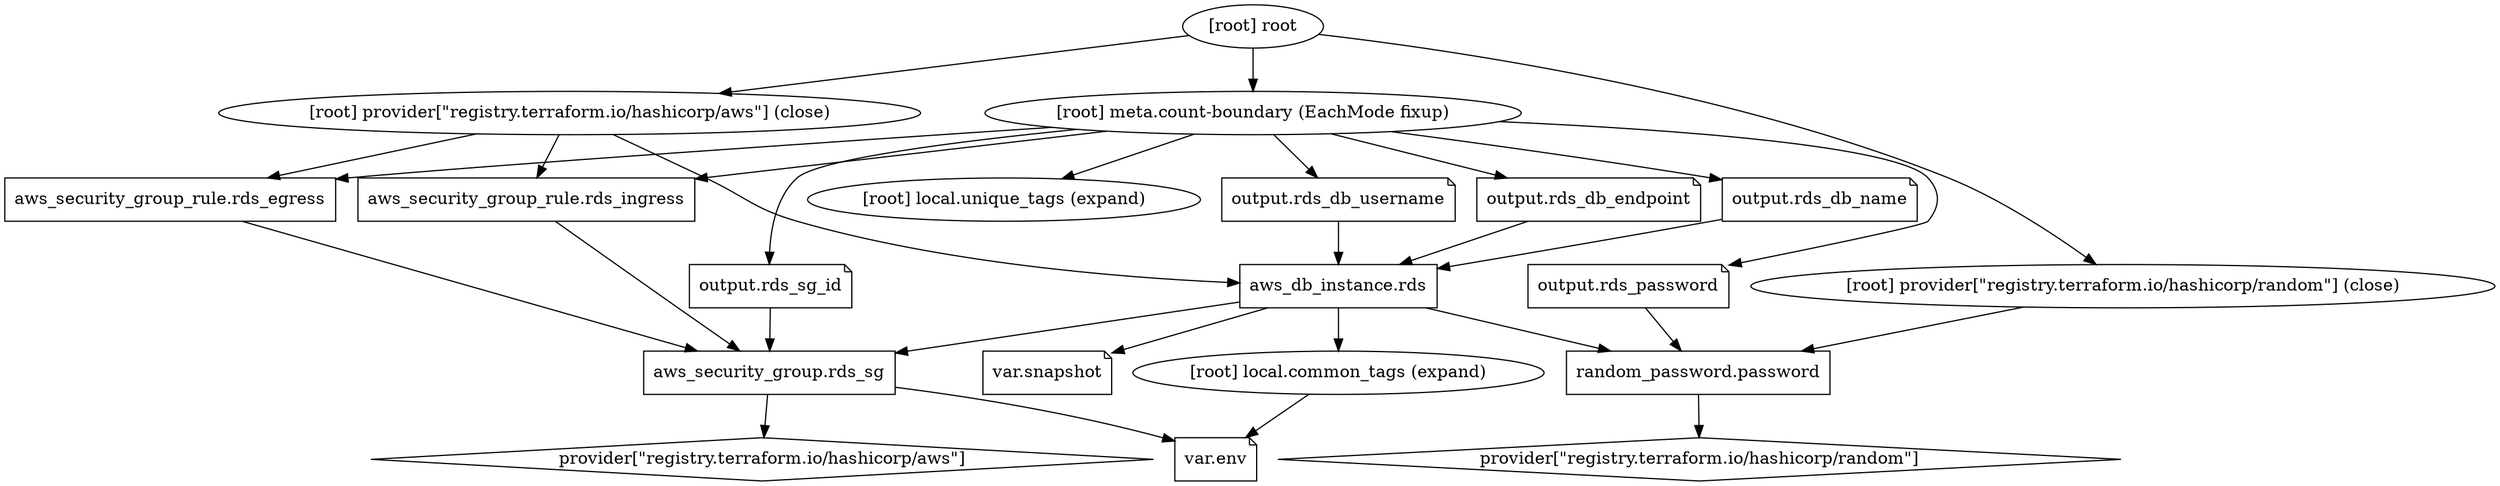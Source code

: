 digraph {
	compound = "true"
	newrank = "true"
	subgraph "root" {
		"[root] aws_db_instance.rds (expand)" [label = "aws_db_instance.rds", shape = "box"]
		"[root] aws_security_group.rds_sg (expand)" [label = "aws_security_group.rds_sg", shape = "box"]
		"[root] aws_security_group_rule.rds_egress (expand)" [label = "aws_security_group_rule.rds_egress", shape = "box"]
		"[root] aws_security_group_rule.rds_ingress (expand)" [label = "aws_security_group_rule.rds_ingress", shape = "box"]
		"[root] output.rds_db_endpoint" [label = "output.rds_db_endpoint", shape = "note"]
		"[root] output.rds_db_name" [label = "output.rds_db_name", shape = "note"]
		"[root] output.rds_db_username" [label = "output.rds_db_username", shape = "note"]
		"[root] output.rds_password" [label = "output.rds_password", shape = "note"]
		"[root] output.rds_sg_id" [label = "output.rds_sg_id", shape = "note"]
		"[root] provider[\"registry.terraform.io/hashicorp/aws\"]" [label = "provider[\"registry.terraform.io/hashicorp/aws\"]", shape = "diamond"]
		"[root] provider[\"registry.terraform.io/hashicorp/random\"]" [label = "provider[\"registry.terraform.io/hashicorp/random\"]", shape = "diamond"]
		"[root] random_password.password (expand)" [label = "random_password.password", shape = "box"]
		"[root] var.env" [label = "var.env", shape = "note"]
		"[root] var.snapshot" [label = "var.snapshot", shape = "note"]
		"[root] aws_db_instance.rds (expand)" -> "[root] aws_security_group.rds_sg (expand)"
		"[root] aws_db_instance.rds (expand)" -> "[root] local.common_tags (expand)"
		"[root] aws_db_instance.rds (expand)" -> "[root] random_password.password (expand)"
		"[root] aws_db_instance.rds (expand)" -> "[root] var.snapshot"
		"[root] aws_security_group.rds_sg (expand)" -> "[root] provider[\"registry.terraform.io/hashicorp/aws\"]"
		"[root] aws_security_group.rds_sg (expand)" -> "[root] var.env"
		"[root] aws_security_group_rule.rds_egress (expand)" -> "[root] aws_security_group.rds_sg (expand)"
		"[root] aws_security_group_rule.rds_ingress (expand)" -> "[root] aws_security_group.rds_sg (expand)"
		"[root] local.common_tags (expand)" -> "[root] var.env"
		"[root] meta.count-boundary (EachMode fixup)" -> "[root] aws_security_group_rule.rds_egress (expand)"
		"[root] meta.count-boundary (EachMode fixup)" -> "[root] aws_security_group_rule.rds_ingress (expand)"
		"[root] meta.count-boundary (EachMode fixup)" -> "[root] local.unique_tags (expand)"
		"[root] meta.count-boundary (EachMode fixup)" -> "[root] output.rds_db_endpoint"
		"[root] meta.count-boundary (EachMode fixup)" -> "[root] output.rds_db_name"
		"[root] meta.count-boundary (EachMode fixup)" -> "[root] output.rds_db_username"
		"[root] meta.count-boundary (EachMode fixup)" -> "[root] output.rds_password"
		"[root] meta.count-boundary (EachMode fixup)" -> "[root] output.rds_sg_id"
		"[root] output.rds_db_endpoint" -> "[root] aws_db_instance.rds (expand)"
		"[root] output.rds_db_name" -> "[root] aws_db_instance.rds (expand)"
		"[root] output.rds_db_username" -> "[root] aws_db_instance.rds (expand)"
		"[root] output.rds_password" -> "[root] random_password.password (expand)"
		"[root] output.rds_sg_id" -> "[root] aws_security_group.rds_sg (expand)"
		"[root] provider[\"registry.terraform.io/hashicorp/aws\"] (close)" -> "[root] aws_db_instance.rds (expand)"
		"[root] provider[\"registry.terraform.io/hashicorp/aws\"] (close)" -> "[root] aws_security_group_rule.rds_egress (expand)"
		"[root] provider[\"registry.terraform.io/hashicorp/aws\"] (close)" -> "[root] aws_security_group_rule.rds_ingress (expand)"
		"[root] provider[\"registry.terraform.io/hashicorp/random\"] (close)" -> "[root] random_password.password (expand)"
		"[root] random_password.password (expand)" -> "[root] provider[\"registry.terraform.io/hashicorp/random\"]"
		"[root] root" -> "[root] meta.count-boundary (EachMode fixup)"
		"[root] root" -> "[root] provider[\"registry.terraform.io/hashicorp/aws\"] (close)"
		"[root] root" -> "[root] provider[\"registry.terraform.io/hashicorp/random\"] (close)"
	}
}

